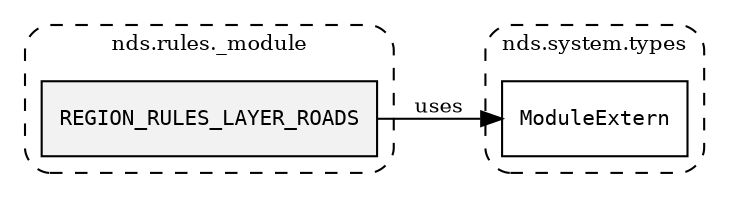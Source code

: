 /**
 * This dot file creates symbol collaboration diagram for REGION_RULES_LAYER_ROADS.
 */
digraph ZSERIO
{
    node [shape=box, fontsize=10];
    rankdir="LR";
    fontsize=10;
    tooltip="REGION_RULES_LAYER_ROADS collaboration diagram";

    subgraph "cluster_nds.rules._module"
    {
        style="dashed, rounded";
        label="nds.rules._module";
        tooltip="Package nds.rules._module";
        href="../../../content/packages/nds.rules._module.html#Package-nds-rules-_module";
        target="_parent";

        "REGION_RULES_LAYER_ROADS" [style="filled", fillcolor="#0000000D", target="_parent", label=<<font face="monospace"><table align="center" border="0" cellspacing="0" cellpadding="0"><tr><td href="../../../content/packages/nds.rules._module.html#Constant-REGION_RULES_LAYER_ROADS" title="Constant defined in nds.rules._module">REGION_RULES_LAYER_ROADS</td></tr></table></font>>];
    }

    subgraph "cluster_nds.system.types"
    {
        style="dashed, rounded";
        label="nds.system.types";
        tooltip="Package nds.system.types";
        href="../../../content/packages/nds.system.types.html#Package-nds-system-types";
        target="_parent";

        "ModuleExtern" [target="_parent", label=<<font face="monospace"><table align="center" border="0" cellspacing="0" cellpadding="0"><tr><td href="../../../content/packages/nds.system.types.html#Subtype-ModuleExtern" title="Subtype defined in nds.system.types">ModuleExtern</td></tr></table></font>>];
    }

    "REGION_RULES_LAYER_ROADS" -> "ModuleExtern" [label="uses", fontsize=10];
}
